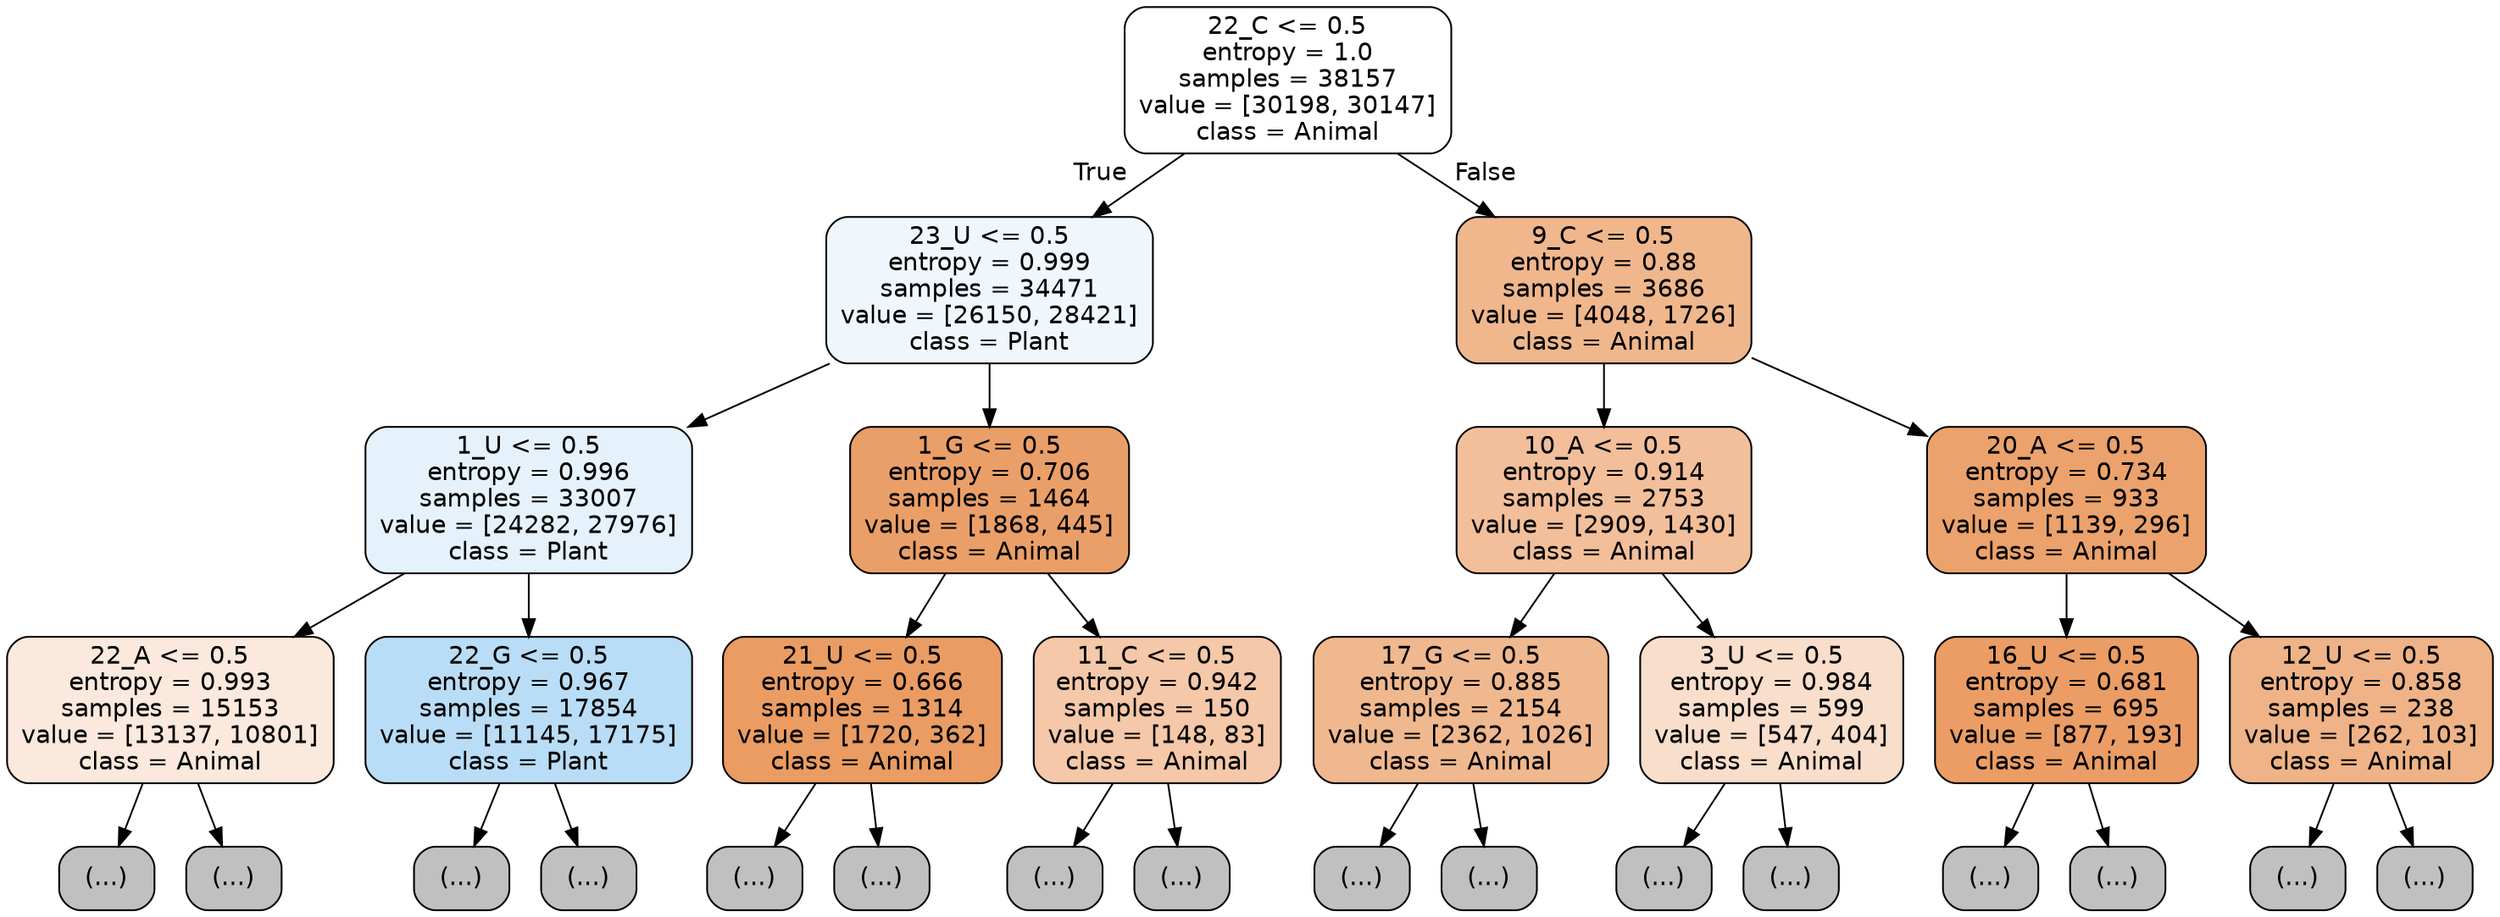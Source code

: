 digraph Tree {
node [shape=box, style="filled, rounded", color="black", fontname="helvetica"] ;
edge [fontname="helvetica"] ;
0 [label="22_C <= 0.5\nentropy = 1.0\nsamples = 38157\nvalue = [30198, 30147]\nclass = Animal", fillcolor="#ffffff"] ;
1 [label="23_U <= 0.5\nentropy = 0.999\nsamples = 34471\nvalue = [26150, 28421]\nclass = Plant", fillcolor="#eff7fd"] ;
0 -> 1 [labeldistance=2.5, labelangle=45, headlabel="True"] ;
2 [label="1_U <= 0.5\nentropy = 0.996\nsamples = 33007\nvalue = [24282, 27976]\nclass = Plant", fillcolor="#e5f2fc"] ;
1 -> 2 ;
3 [label="22_A <= 0.5\nentropy = 0.993\nsamples = 15153\nvalue = [13137, 10801]\nclass = Animal", fillcolor="#fae9dc"] ;
2 -> 3 ;
4 [label="(...)", fillcolor="#C0C0C0"] ;
3 -> 4 ;
7179 [label="(...)", fillcolor="#C0C0C0"] ;
3 -> 7179 ;
8134 [label="22_G <= 0.5\nentropy = 0.967\nsamples = 17854\nvalue = [11145, 17175]\nclass = Plant", fillcolor="#b9ddf6"] ;
2 -> 8134 ;
8135 [label="(...)", fillcolor="#C0C0C0"] ;
8134 -> 8135 ;
13706 [label="(...)", fillcolor="#C0C0C0"] ;
8134 -> 13706 ;
14497 [label="1_G <= 0.5\nentropy = 0.706\nsamples = 1464\nvalue = [1868, 445]\nclass = Animal", fillcolor="#eb9f68"] ;
1 -> 14497 ;
14498 [label="21_U <= 0.5\nentropy = 0.666\nsamples = 1314\nvalue = [1720, 362]\nclass = Animal", fillcolor="#ea9c63"] ;
14497 -> 14498 ;
14499 [label="(...)", fillcolor="#C0C0C0"] ;
14498 -> 14499 ;
14874 [label="(...)", fillcolor="#C0C0C0"] ;
14498 -> 14874 ;
15015 [label="11_C <= 0.5\nentropy = 0.942\nsamples = 150\nvalue = [148, 83]\nclass = Animal", fillcolor="#f4c8a8"] ;
14497 -> 15015 ;
15016 [label="(...)", fillcolor="#C0C0C0"] ;
15015 -> 15016 ;
15079 [label="(...)", fillcolor="#C0C0C0"] ;
15015 -> 15079 ;
15100 [label="9_C <= 0.5\nentropy = 0.88\nsamples = 3686\nvalue = [4048, 1726]\nclass = Animal", fillcolor="#f0b78d"] ;
0 -> 15100 [labeldistance=2.5, labelangle=-45, headlabel="False"] ;
15101 [label="10_A <= 0.5\nentropy = 0.914\nsamples = 2753\nvalue = [2909, 1430]\nclass = Animal", fillcolor="#f2bf9a"] ;
15100 -> 15101 ;
15102 [label="17_G <= 0.5\nentropy = 0.885\nsamples = 2154\nvalue = [2362, 1026]\nclass = Animal", fillcolor="#f0b88f"] ;
15101 -> 15102 ;
15103 [label="(...)", fillcolor="#C0C0C0"] ;
15102 -> 15103 ;
15904 [label="(...)", fillcolor="#C0C0C0"] ;
15102 -> 15904 ;
16191 [label="3_U <= 0.5\nentropy = 0.984\nsamples = 599\nvalue = [547, 404]\nclass = Animal", fillcolor="#f8decb"] ;
15101 -> 16191 ;
16192 [label="(...)", fillcolor="#C0C0C0"] ;
16191 -> 16192 ;
16429 [label="(...)", fillcolor="#C0C0C0"] ;
16191 -> 16429 ;
16506 [label="20_A <= 0.5\nentropy = 0.734\nsamples = 933\nvalue = [1139, 296]\nclass = Animal", fillcolor="#eca26c"] ;
15100 -> 16506 ;
16507 [label="16_U <= 0.5\nentropy = 0.681\nsamples = 695\nvalue = [877, 193]\nclass = Animal", fillcolor="#eb9d65"] ;
16506 -> 16507 ;
16508 [label="(...)", fillcolor="#C0C0C0"] ;
16507 -> 16508 ;
16789 [label="(...)", fillcolor="#C0C0C0"] ;
16507 -> 16789 ;
16860 [label="12_U <= 0.5\nentropy = 0.858\nsamples = 238\nvalue = [262, 103]\nclass = Animal", fillcolor="#efb387"] ;
16506 -> 16860 ;
16861 [label="(...)", fillcolor="#C0C0C0"] ;
16860 -> 16861 ;
16952 [label="(...)", fillcolor="#C0C0C0"] ;
16860 -> 16952 ;
}